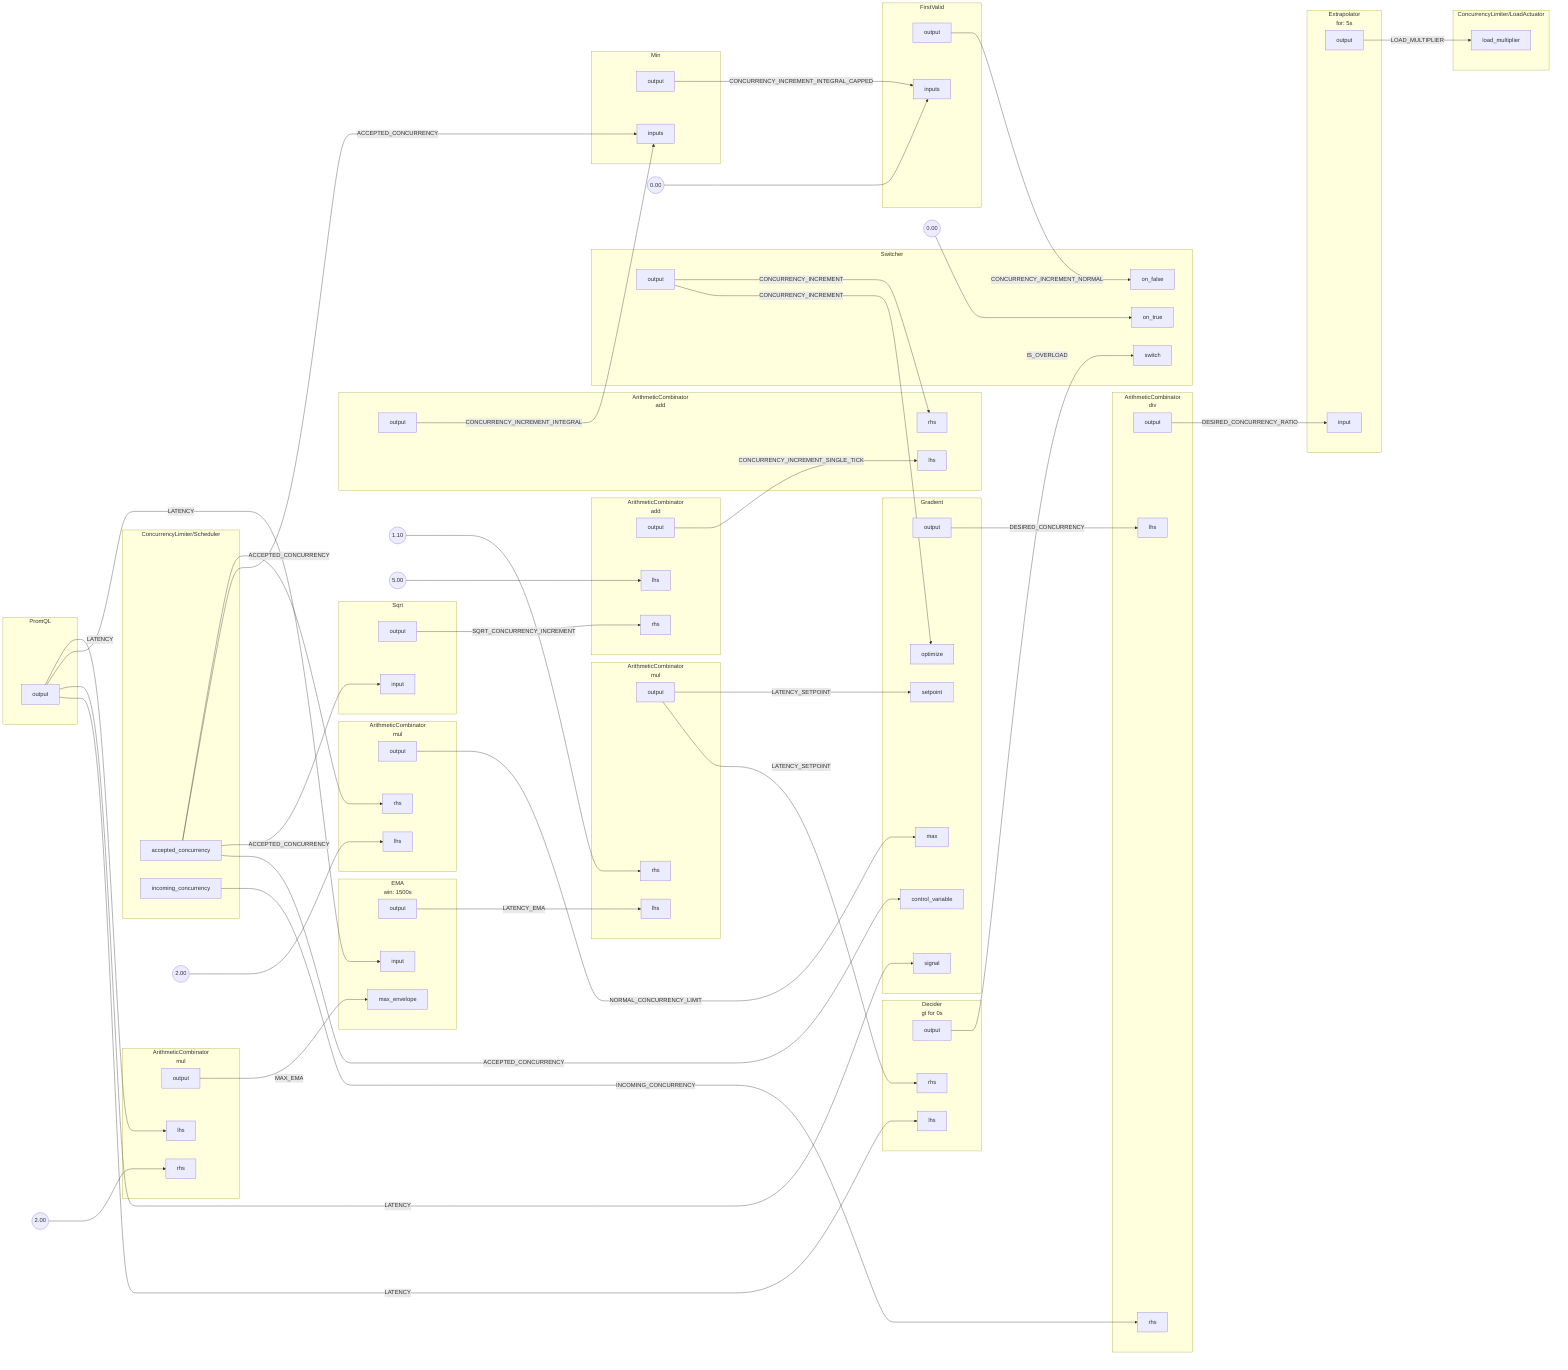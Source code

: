 flowchart LR
subgraph 0[<center>ArithmeticCombinator<br/>mul</center>]
subgraph 0_inports[ ]
style 0_inports fill:none,stroke:none
0lhs[lhs]
0rhs[rhs]
end
subgraph 0_outports[ ]
style 0_outports fill:none,stroke:none
0output[output]
end
end
FakeConstant0((2.00))
FakeConstant0 --> 0rhs
subgraph 1[<center>ArithmeticCombinator<br/>mul</center>]
subgraph 1_inports[ ]
style 1_inports fill:none,stroke:none
1lhs[lhs]
1rhs[rhs]
end
subgraph 1_outports[ ]
style 1_outports fill:none,stroke:none
1output[output]
end
end
FakeConstant1((1.10))
FakeConstant1 --> 1rhs
subgraph 2[<center>ArithmeticCombinator<br/>div</center>]
subgraph 2_inports[ ]
style 2_inports fill:none,stroke:none
2lhs[lhs]
2rhs[rhs]
end
subgraph 2_outports[ ]
style 2_outports fill:none,stroke:none
2output[output]
end
end
subgraph 3[<center>ArithmeticCombinator<br/>mul</center>]
subgraph 3_inports[ ]
style 3_inports fill:none,stroke:none
3rhs[rhs]
3lhs[lhs]
end
subgraph 3_outports[ ]
style 3_outports fill:none,stroke:none
3output[output]
end
end
FakeConstant2((2.00))
FakeConstant2 --> 3lhs
subgraph 4[<center>ArithmeticCombinator<br/>add</center>]
subgraph 4_inports[ ]
style 4_inports fill:none,stroke:none
4lhs[lhs]
4rhs[rhs]
end
subgraph 4_outports[ ]
style 4_outports fill:none,stroke:none
4output[output]
end
end
FakeConstant3((5.00))
FakeConstant3 --> 4lhs
subgraph 5[<center>ArithmeticCombinator<br/>add</center>]
subgraph 5_inports[ ]
style 5_inports fill:none,stroke:none
5lhs[lhs]
5rhs[rhs]
end
subgraph 5_outports[ ]
style 5_outports fill:none,stroke:none
5output[output]
end
end
subgraph 6[Min]
subgraph 6_inports[ ]
style 6_inports fill:none,stroke:none
6inputs[inputs]
6inputs[inputs]
end
subgraph 6_outports[ ]
style 6_outports fill:none,stroke:none
6output[output]
end
end
subgraph 7[FirstValid]
subgraph 7_inports[ ]
style 7_inports fill:none,stroke:none
7inputs[inputs]
7inputs[inputs]
end
subgraph 7_outports[ ]
style 7_outports fill:none,stroke:none
7output[output]
end
end
FakeConstant4((0.00))
FakeConstant4 --> 7inputs
subgraph 8[Sqrt]
subgraph 8_inports[ ]
style 8_inports fill:none,stroke:none
8input[input]
end
subgraph 8_outports[ ]
style 8_outports fill:none,stroke:none
8output[output]
end
end
subgraph 9[PromQL]
subgraph 9_outports[ ]
style 9_outports fill:none,stroke:none
9output[output]
end
end
subgraph 10[<center>EMA<br/>win: 1500s</center>]
subgraph 10_inports[ ]
style 10_inports fill:none,stroke:none
10max_envelope[max_envelope]
10input[input]
end
subgraph 10_outports[ ]
style 10_outports fill:none,stroke:none
10output[output]
end
end
subgraph 11[Gradient]
subgraph 11_inports[ ]
style 11_inports fill:none,stroke:none
11signal[signal]
11setpoint[setpoint]
11optimize[optimize]
11max[max]
11control_variable[control_variable]
end
subgraph 11_outports[ ]
style 11_outports fill:none,stroke:none
11output[output]
end
end
subgraph 12[<center>Extrapolator<br/>for: 5s</center>]
subgraph 12_inports[ ]
style 12_inports fill:none,stroke:none
12input[input]
end
subgraph 12_outports[ ]
style 12_outports fill:none,stroke:none
12output[output]
end
end
subgraph 13.Scheduler[ConcurrencyLimiter/Scheduler]
subgraph 13.Scheduler_outports[ ]
style 13.Scheduler_outports fill:none,stroke:none
13.Scheduleraccepted_concurrency[accepted_concurrency]
13.Schedulerincoming_concurrency[incoming_concurrency]
end
end
subgraph 13.LoadActuator[ConcurrencyLimiter/LoadActuator]
subgraph 13.LoadActuator_inports[ ]
style 13.LoadActuator_inports fill:none,stroke:none
13.LoadActuatorload_multiplier[load_multiplier]
end
end
subgraph 15[Switcher]
subgraph 15_inports[ ]
style 15_inports fill:none,stroke:none
15on_true[on_true]
15on_false[on_false]
15switch[switch]
end
subgraph 15_outports[ ]
style 15_outports fill:none,stroke:none
15output[output]
end
end
FakeConstant5((0.00))
FakeConstant5 --> 15on_true
subgraph 14[<center>Decider<br/>gt for 0s</center>]
subgraph 14_inports[ ]
style 14_inports fill:none,stroke:none
14lhs[lhs]
14rhs[rhs]
end
subgraph 14_outports[ ]
style 14_outports fill:none,stroke:none
14output[output]
end
end
7output --> |CONCURRENCY_INCREMENT_NORMAL| 15on_false
10output --> |LATENCY_EMA| 1lhs
11output --> |DESIRED_CONCURRENCY| 2lhs
1output --> |LATENCY_SETPOINT| 11setpoint
1output --> |LATENCY_SETPOINT| 14rhs
3output --> |NORMAL_CONCURRENCY_LIMIT| 11max
4output --> |CONCURRENCY_INCREMENT_SINGLE_TICK| 5lhs
13.Schedulerincoming_concurrency --> |INCOMING_CONCURRENCY| 2rhs
15output --> |CONCURRENCY_INCREMENT| 5rhs
15output --> |CONCURRENCY_INCREMENT| 11optimize
5output --> |CONCURRENCY_INCREMENT_INTEGRAL| 6inputs
6output --> |CONCURRENCY_INCREMENT_INTEGRAL_CAPPED| 7inputs
12output --> |LOAD_MULTIPLIER| 13.LoadActuatorload_multiplier
14output --> |IS_OVERLOAD| 15switch
2output --> |DESIRED_CONCURRENCY_RATIO| 12input
8output --> |SQRT_CONCURRENCY_INCREMENT| 4rhs
9output --> |LATENCY| 0lhs
9output --> |LATENCY| 10input
9output --> |LATENCY| 11signal
9output --> |LATENCY| 14lhs
0output --> |MAX_EMA| 10max_envelope
13.Scheduleraccepted_concurrency --> |ACCEPTED_CONCURRENCY| 3rhs
13.Scheduleraccepted_concurrency --> |ACCEPTED_CONCURRENCY| 6inputs
13.Scheduleraccepted_concurrency --> |ACCEPTED_CONCURRENCY| 8input
13.Scheduleraccepted_concurrency --> |ACCEPTED_CONCURRENCY| 11control_variable